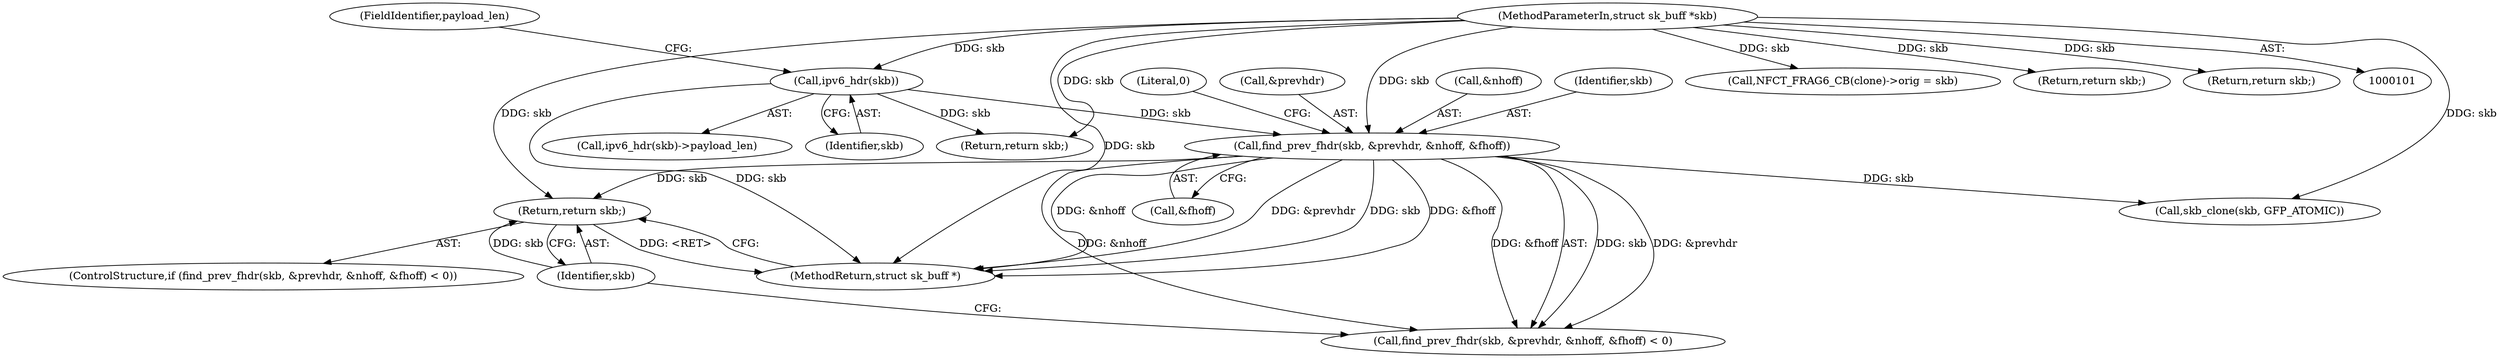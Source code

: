 digraph "0_linux_9e2dcf72023d1447f09c47d77c99b0c49659e5ce@pointer" {
"1000145" [label="(Return,return skb;)"];
"1000146" [label="(Identifier,skb)"];
"1000136" [label="(Call,find_prev_fhdr(skb, &prevhdr, &nhoff, &fhoff))"];
"1000125" [label="(Call,ipv6_hdr(skb))"];
"1000102" [label="(MethodParameterIn,struct sk_buff *skb)"];
"1000142" [label="(Call,&fhoff)"];
"1000138" [label="(Call,&prevhdr)"];
"1000140" [label="(Call,&nhoff)"];
"1000136" [label="(Call,find_prev_fhdr(skb, &prevhdr, &nhoff, &fhoff))"];
"1000161" [label="(Call,NFCT_FRAG6_CB(clone)->orig = skb)"];
"1000135" [label="(Call,find_prev_fhdr(skb, &prevhdr, &nhoff, &fhoff) < 0)"];
"1000134" [label="(ControlStructure,if (find_prev_fhdr(skb, &prevhdr, &nhoff, &fhoff) < 0))"];
"1000145" [label="(Return,return skb;)"];
"1000149" [label="(Call,skb_clone(skb, GFP_ATOMIC))"];
"1000305" [label="(MethodReturn,struct sk_buff *)"];
"1000126" [label="(Identifier,skb)"];
"1000102" [label="(MethodParameterIn,struct sk_buff *skb)"];
"1000303" [label="(Return,return skb;)"];
"1000132" [label="(Return,return skb;)"];
"1000125" [label="(Call,ipv6_hdr(skb))"];
"1000137" [label="(Identifier,skb)"];
"1000127" [label="(FieldIdentifier,payload_len)"];
"1000146" [label="(Identifier,skb)"];
"1000159" [label="(Return,return skb;)"];
"1000124" [label="(Call,ipv6_hdr(skb)->payload_len)"];
"1000144" [label="(Literal,0)"];
"1000145" -> "1000134"  [label="AST: "];
"1000145" -> "1000146"  [label="CFG: "];
"1000146" -> "1000145"  [label="AST: "];
"1000305" -> "1000145"  [label="CFG: "];
"1000145" -> "1000305"  [label="DDG: <RET>"];
"1000146" -> "1000145"  [label="DDG: skb"];
"1000136" -> "1000145"  [label="DDG: skb"];
"1000102" -> "1000145"  [label="DDG: skb"];
"1000146" -> "1000135"  [label="CFG: "];
"1000136" -> "1000135"  [label="AST: "];
"1000136" -> "1000142"  [label="CFG: "];
"1000137" -> "1000136"  [label="AST: "];
"1000138" -> "1000136"  [label="AST: "];
"1000140" -> "1000136"  [label="AST: "];
"1000142" -> "1000136"  [label="AST: "];
"1000144" -> "1000136"  [label="CFG: "];
"1000136" -> "1000305"  [label="DDG: &fhoff"];
"1000136" -> "1000305"  [label="DDG: &nhoff"];
"1000136" -> "1000305"  [label="DDG: &prevhdr"];
"1000136" -> "1000305"  [label="DDG: skb"];
"1000136" -> "1000135"  [label="DDG: skb"];
"1000136" -> "1000135"  [label="DDG: &prevhdr"];
"1000136" -> "1000135"  [label="DDG: &nhoff"];
"1000136" -> "1000135"  [label="DDG: &fhoff"];
"1000125" -> "1000136"  [label="DDG: skb"];
"1000102" -> "1000136"  [label="DDG: skb"];
"1000136" -> "1000149"  [label="DDG: skb"];
"1000125" -> "1000124"  [label="AST: "];
"1000125" -> "1000126"  [label="CFG: "];
"1000126" -> "1000125"  [label="AST: "];
"1000127" -> "1000125"  [label="CFG: "];
"1000125" -> "1000305"  [label="DDG: skb"];
"1000102" -> "1000125"  [label="DDG: skb"];
"1000125" -> "1000132"  [label="DDG: skb"];
"1000102" -> "1000101"  [label="AST: "];
"1000102" -> "1000305"  [label="DDG: skb"];
"1000102" -> "1000132"  [label="DDG: skb"];
"1000102" -> "1000149"  [label="DDG: skb"];
"1000102" -> "1000159"  [label="DDG: skb"];
"1000102" -> "1000161"  [label="DDG: skb"];
"1000102" -> "1000303"  [label="DDG: skb"];
}
